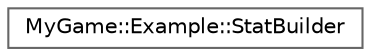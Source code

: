 digraph "Graphical Class Hierarchy"
{
 // LATEX_PDF_SIZE
  bgcolor="transparent";
  edge [fontname=Helvetica,fontsize=10,labelfontname=Helvetica,labelfontsize=10];
  node [fontname=Helvetica,fontsize=10,shape=box,height=0.2,width=0.4];
  rankdir="LR";
  Node0 [id="Node000000",label="MyGame::Example::StatBuilder",height=0.2,width=0.4,color="grey40", fillcolor="white", style="filled",URL="$structMyGame_1_1Example_1_1StatBuilder.html",tooltip=" "];
}
